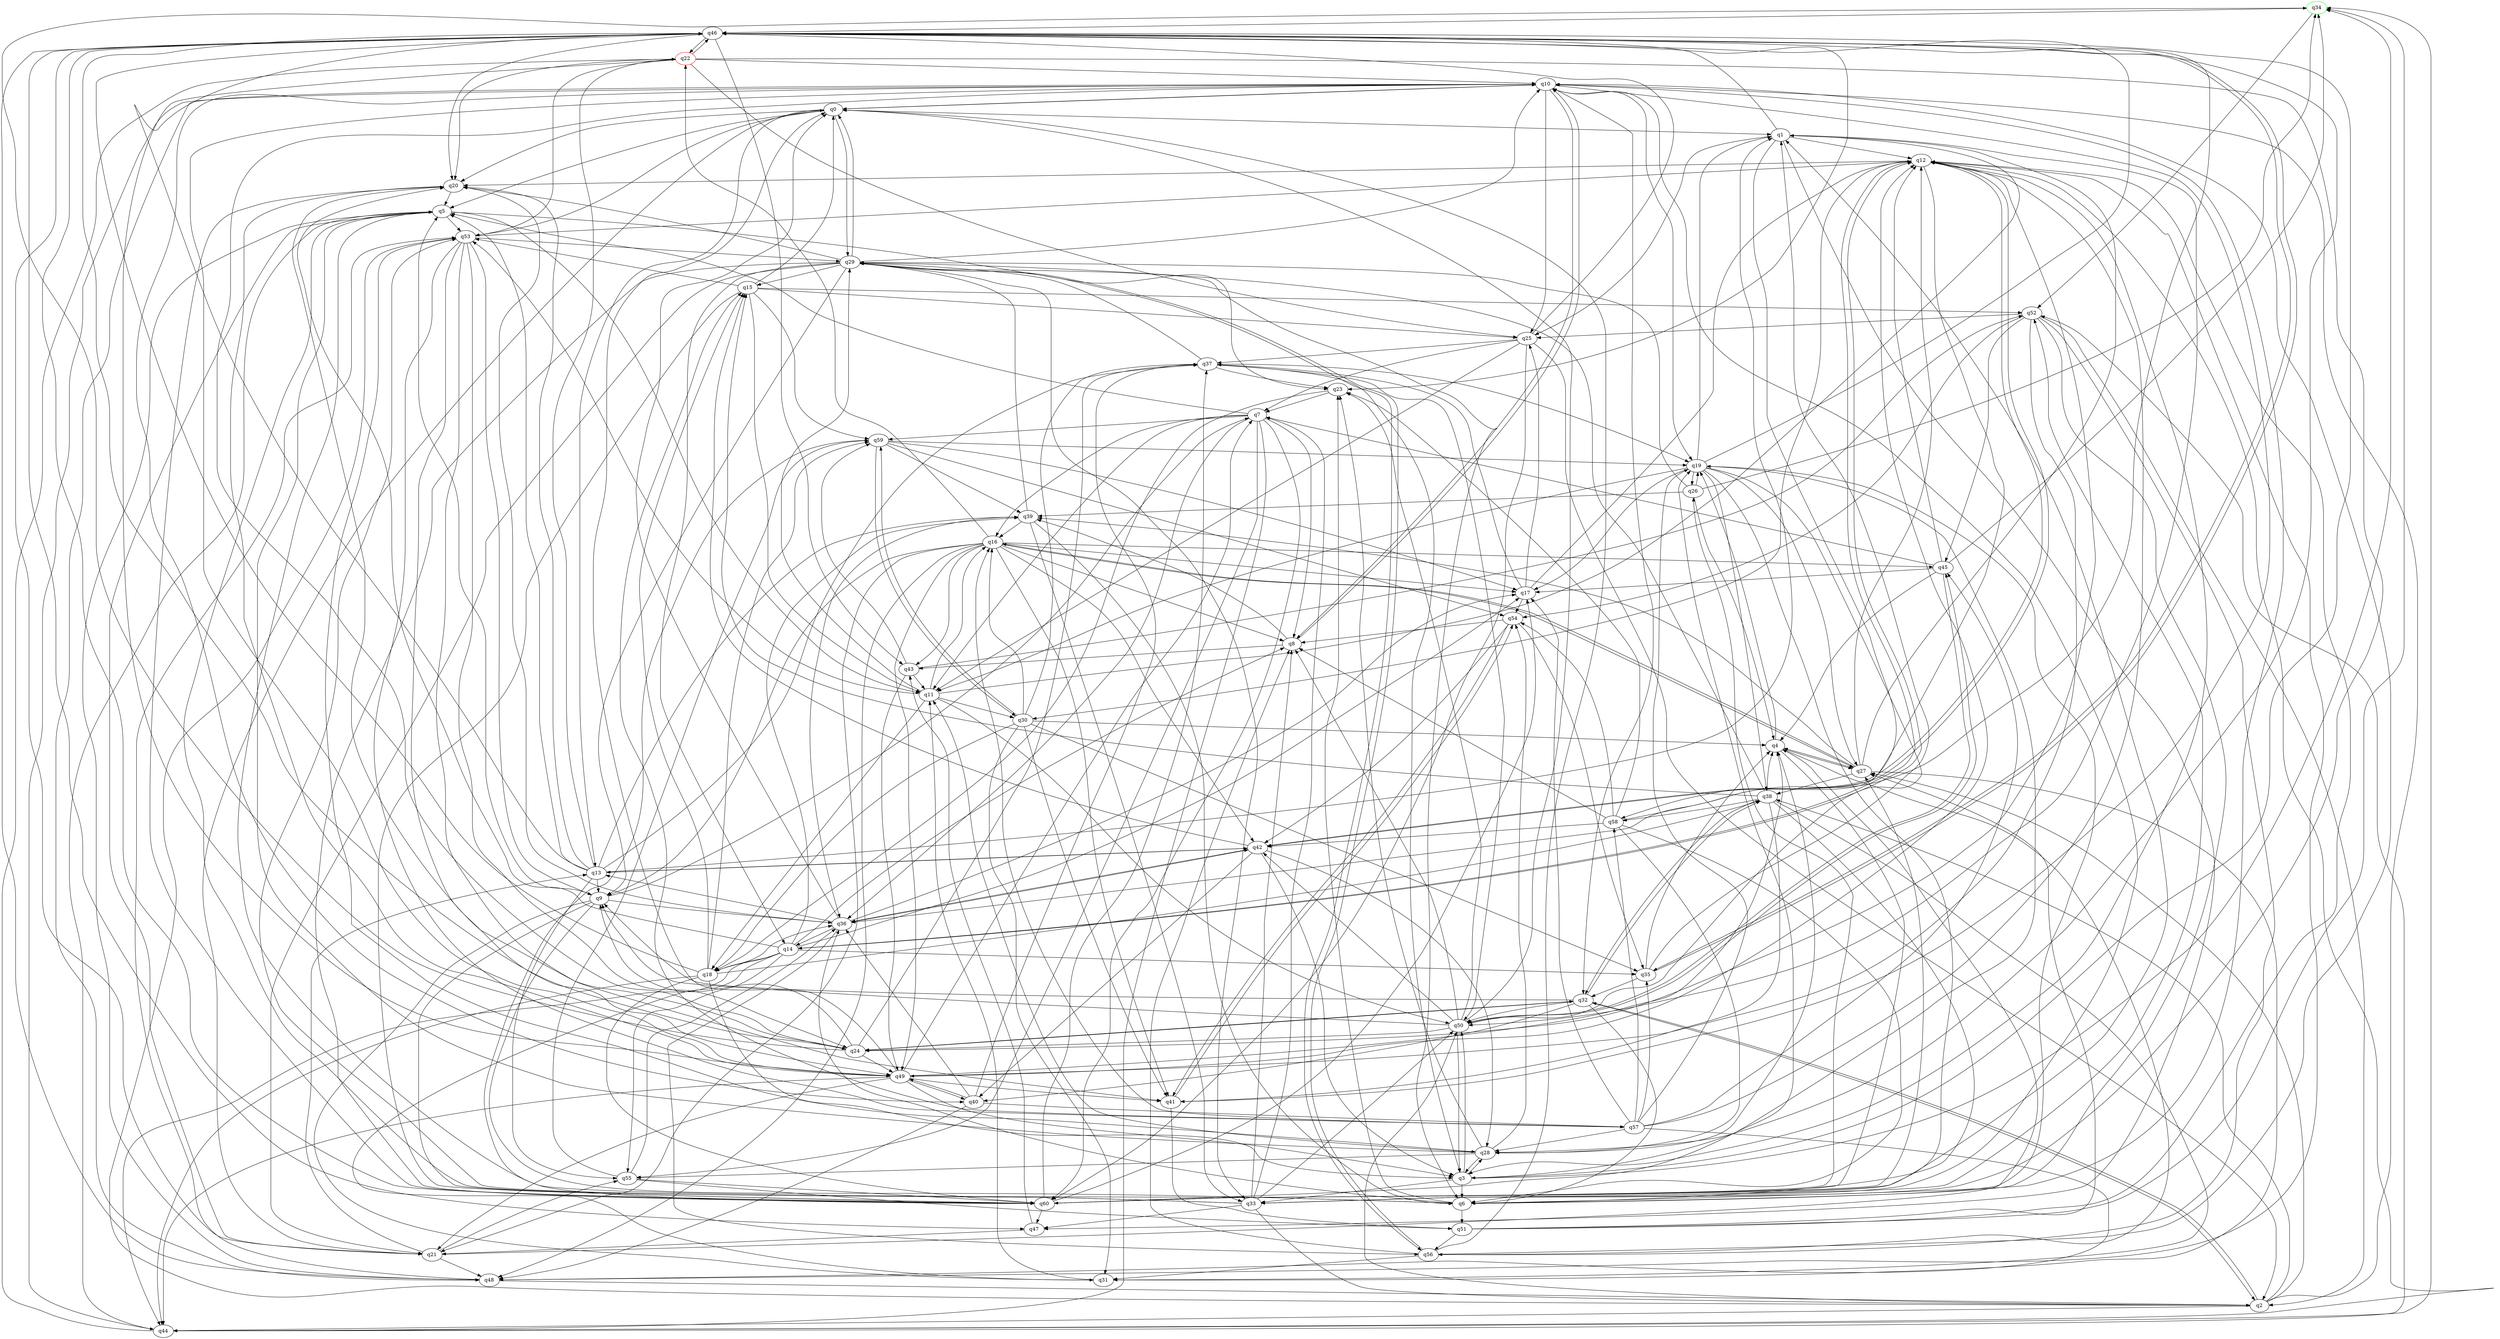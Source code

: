 digraph A{
q34 [initial=1,color=green];
q22 [final=1,color=red];
q0 -> q1;
q0 -> q5;
q0 -> q10;
q0 -> q13;
q0 -> q20;
q0 -> q29;
q0 -> q53;
q1 -> q12;
q1 -> q25;
q1 -> q36;
q1 -> q46;
q1 -> q47;
q1 -> q50;
q2 -> q10;
q2 -> q27;
q2 -> q32;
q2 -> q38;
q2 -> q44;
q2 -> q50;
q3 -> q6;
q3 -> q28;
q3 -> q33;
q3 -> q34;
q3 -> q46;
q3 -> q50;
q4 -> q19;
q4 -> q27;
q4 -> q56;
q4 -> q60;
q5 -> q11;
q5 -> q21;
q5 -> q23;
q5 -> q48;
q5 -> q53;
q6 -> q5;
q6 -> q10;
q6 -> q19;
q6 -> q23;
q6 -> q36;
q6 -> q51;
q7 -> q5;
q7 -> q8;
q7 -> q11;
q7 -> q16;
q7 -> q36;
q7 -> q44;
q7 -> q55;
q7 -> q59;
q7 -> q60;
q8 -> q10;
q8 -> q39;
q8 -> q43;
q9 -> q5;
q9 -> q6;
q9 -> q7;
q9 -> q31;
q9 -> q36;
q9 -> q60;
q10 -> q0;
q10 -> q8;
q10 -> q19;
q10 -> q24;
q10 -> q25;
q10 -> q32;
q10 -> q40;
q10 -> q41;
q10 -> q44;
q10 -> q48;
q10 -> q49;
q11 -> q1;
q11 -> q16;
q11 -> q18;
q11 -> q29;
q11 -> q30;
q11 -> q50;
q11 -> q53;
q12 -> q3;
q12 -> q14;
q12 -> q20;
q12 -> q24;
q12 -> q30;
q12 -> q42;
q12 -> q48;
q12 -> q58;
q13 -> q1;
q13 -> q5;
q13 -> q9;
q13 -> q20;
q13 -> q22;
q13 -> q37;
q13 -> q39;
q13 -> q42;
q13 -> q46;
q13 -> q55;
q14 -> q8;
q14 -> q12;
q14 -> q17;
q14 -> q18;
q14 -> q20;
q14 -> q31;
q14 -> q35;
q14 -> q39;
q14 -> q44;
q14 -> q55;
q15 -> q0;
q15 -> q11;
q15 -> q25;
q15 -> q52;
q15 -> q53;
q15 -> q59;
q15 -> q60;
q16 -> q8;
q16 -> q9;
q16 -> q17;
q16 -> q21;
q16 -> q22;
q16 -> q27;
q16 -> q41;
q16 -> q42;
q16 -> q43;
q16 -> q45;
q16 -> q48;
q16 -> q49;
q17 -> q12;
q17 -> q25;
q17 -> q37;
q17 -> q54;
q18 -> q3;
q18 -> q15;
q18 -> q36;
q18 -> q38;
q18 -> q44;
q18 -> q46;
q18 -> q59;
q18 -> q60;
q19 -> q1;
q19 -> q3;
q19 -> q11;
q19 -> q17;
q19 -> q26;
q19 -> q27;
q19 -> q33;
q19 -> q38;
q19 -> q46;
q19 -> q50;
q20 -> q5;
q20 -> q49;
q20 -> q60;
q21 -> q0;
q21 -> q4;
q21 -> q13;
q21 -> q46;
q21 -> q48;
q21 -> q55;
q22 -> q10;
q22 -> q20;
q22 -> q25;
q22 -> q33;
q22 -> q46;
q22 -> q49;
q22 -> q53;
q23 -> q7;
q23 -> q18;
q24 -> q9;
q24 -> q20;
q24 -> q32;
q24 -> q34;
q24 -> q37;
q24 -> q46;
q24 -> q49;
q25 -> q2;
q25 -> q7;
q25 -> q11;
q25 -> q37;
q25 -> q46;
q25 -> q60;
q26 -> q4;
q26 -> q19;
q26 -> q29;
q26 -> q34;
q26 -> q39;
q27 -> q1;
q27 -> q4;
q27 -> q12;
q27 -> q16;
q27 -> q31;
q27 -> q38;
q27 -> q39;
q28 -> q3;
q28 -> q4;
q28 -> q5;
q28 -> q11;
q28 -> q23;
q28 -> q54;
q28 -> q55;
q29 -> q0;
q29 -> q6;
q29 -> q9;
q29 -> q10;
q29 -> q14;
q29 -> q15;
q29 -> q20;
q29 -> q21;
q29 -> q33;
q29 -> q56;
q29 -> q60;
q30 -> q4;
q30 -> q16;
q30 -> q18;
q30 -> q31;
q30 -> q35;
q30 -> q37;
q30 -> q41;
q30 -> q59;
q31 -> q11;
q32 -> q2;
q32 -> q6;
q32 -> q9;
q32 -> q24;
q32 -> q38;
q32 -> q40;
q32 -> q50;
q33 -> q2;
q33 -> q5;
q33 -> q7;
q33 -> q8;
q33 -> q10;
q33 -> q47;
q33 -> q50;
q33 -> q52;
q33 -> q53;
q34 -> q46;
q34 -> q52;
q35 -> q1;
q35 -> q4;
q35 -> q32;
q35 -> q46;
q36 -> q0;
q36 -> q13;
q36 -> q14;
q36 -> q17;
q36 -> q20;
q36 -> q42;
q36 -> q56;
q37 -> q3;
q37 -> q19;
q37 -> q23;
q37 -> q29;
q37 -> q50;
q38 -> q4;
q38 -> q6;
q38 -> q15;
q38 -> q29;
q38 -> q31;
q38 -> q32;
q38 -> q41;
q38 -> q58;
q39 -> q6;
q39 -> q16;
q39 -> q29;
q39 -> q33;
q39 -> q36;
q40 -> q36;
q40 -> q37;
q40 -> q48;
q40 -> q49;
q40 -> q57;
q41 -> q51;
q41 -> q54;
q42 -> q3;
q42 -> q12;
q42 -> q13;
q42 -> q15;
q42 -> q28;
q42 -> q36;
q42 -> q40;
q43 -> q11;
q43 -> q49;
q43 -> q52;
q43 -> q59;
q44 -> q5;
q44 -> q12;
q44 -> q22;
q44 -> q34;
q44 -> q52;
q45 -> q4;
q45 -> q7;
q45 -> q12;
q45 -> q17;
q45 -> q34;
q45 -> q50;
q46 -> q20;
q46 -> q22;
q46 -> q23;
q46 -> q28;
q46 -> q35;
q46 -> q43;
q46 -> q47;
q47 -> q21;
q47 -> q43;
q48 -> q2;
q48 -> q46;
q48 -> q53;
q49 -> q0;
q49 -> q3;
q49 -> q4;
q49 -> q7;
q49 -> q12;
q49 -> q21;
q49 -> q40;
q49 -> q41;
q49 -> q44;
q50 -> q0;
q50 -> q3;
q50 -> q8;
q50 -> q9;
q50 -> q23;
q50 -> q24;
q50 -> q42;
q50 -> q45;
q51 -> q12;
q51 -> q27;
q51 -> q34;
q51 -> q56;
q52 -> q2;
q52 -> q6;
q52 -> q25;
q52 -> q45;
q52 -> q49;
q52 -> q54;
q52 -> q56;
q53 -> q2;
q53 -> q9;
q53 -> q12;
q53 -> q24;
q53 -> q28;
q53 -> q29;
q53 -> q41;
q53 -> q49;
q53 -> q57;
q54 -> q8;
q54 -> q35;
q54 -> q41;
q54 -> q42;
q55 -> q36;
q55 -> q51;
q55 -> q59;
q55 -> q60;
q56 -> q0;
q56 -> q8;
q56 -> q10;
q56 -> q29;
q56 -> q31;
q57 -> q12;
q57 -> q15;
q57 -> q16;
q57 -> q17;
q57 -> q19;
q57 -> q28;
q57 -> q35;
q57 -> q45;
q57 -> q48;
q57 -> q58;
q58 -> q6;
q58 -> q8;
q58 -> q23;
q58 -> q28;
q58 -> q42;
q58 -> q46;
q58 -> q54;
q59 -> q17;
q59 -> q19;
q59 -> q30;
q59 -> q39;
q59 -> q54;
q60 -> q1;
q60 -> q17;
q60 -> q19;
q60 -> q26;
q60 -> q27;
q60 -> q37;
q60 -> q46;
q60 -> q47;
q60 -> q59;
}